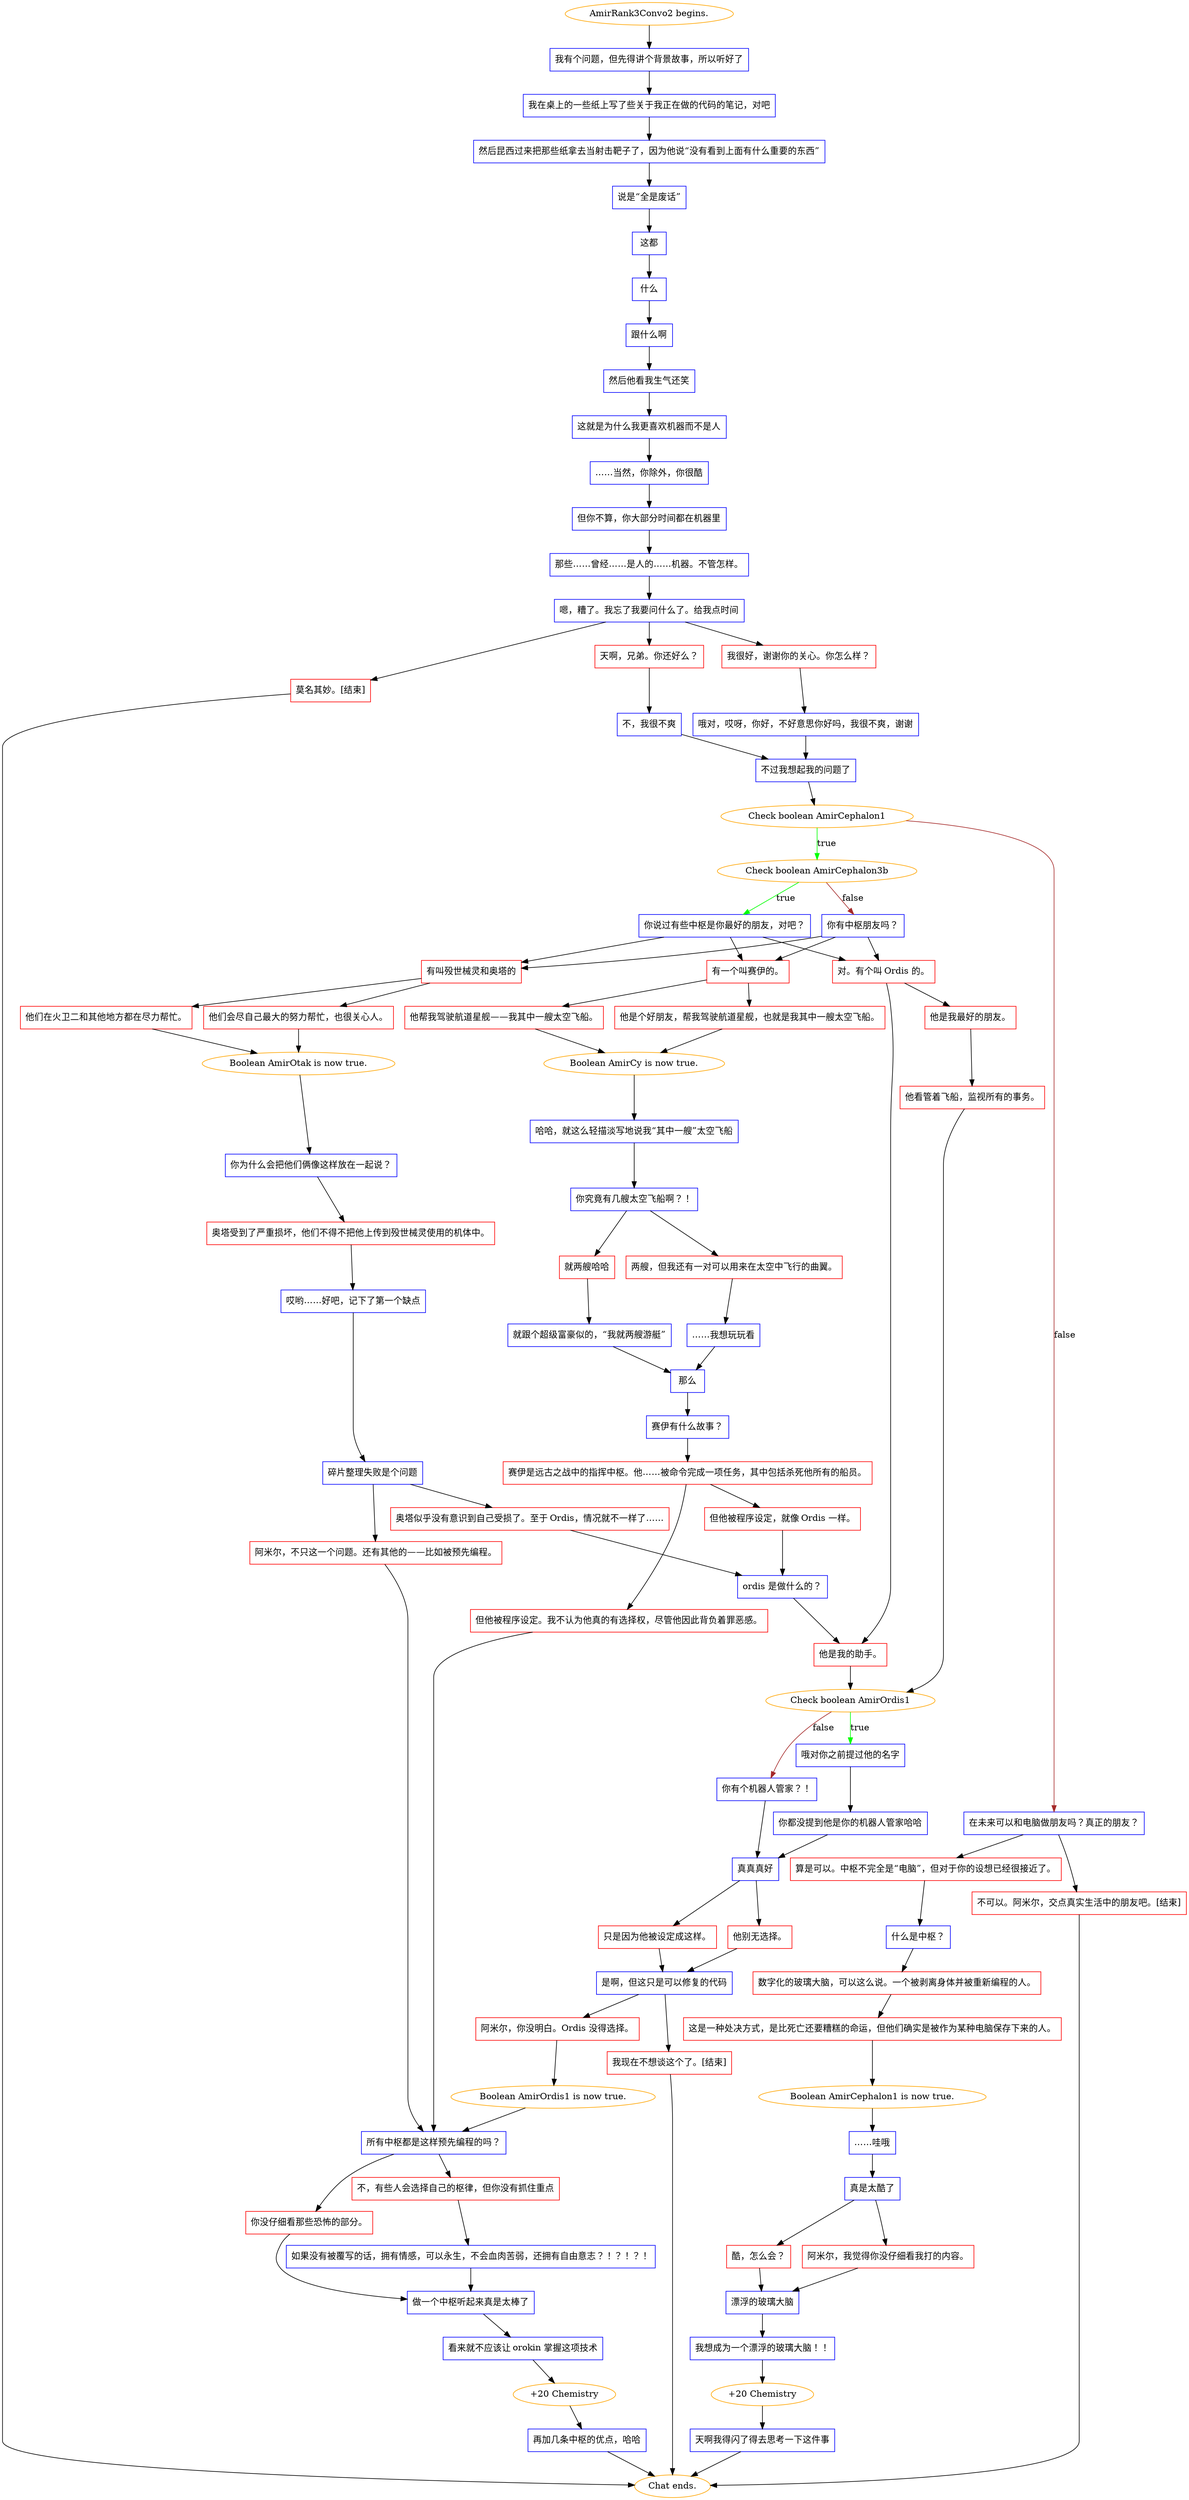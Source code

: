 digraph {
	"AmirRank3Convo2 begins." [color=orange];
		"AmirRank3Convo2 begins." -> j3284959893;
	j3284959893 [label="我有个问题，但先得讲个背景故事，所以听好了",shape=box,color=blue];
		j3284959893 -> j921547298;
	j921547298 [label="我在桌上的一些纸上写了些关于我正在做的代码的笔记，对吧",shape=box,color=blue];
		j921547298 -> j1305297736;
	j1305297736 [label="然后昆西过来把那些纸拿去当射击靶子了，因为他说“没有看到上面有什么重要的东西”",shape=box,color=blue];
		j1305297736 -> j3038362336;
	j3038362336 [label="说是“全是废话”",shape=box,color=blue];
		j3038362336 -> j1988495694;
	j1988495694 [label="这都",shape=box,color=blue];
		j1988495694 -> j16877173;
	j16877173 [label="什么",shape=box,color=blue];
		j16877173 -> j2693631799;
	j2693631799 [label="跟什么啊",shape=box,color=blue];
		j2693631799 -> j1575606934;
	j1575606934 [label="然后他看我生气还笑",shape=box,color=blue];
		j1575606934 -> j3339003470;
	j3339003470 [label="这就是为什么我更喜欢机器而不是人",shape=box,color=blue];
		j3339003470 -> j395603313;
	j395603313 [label="……当然，你除外，你很酷",shape=box,color=blue];
		j395603313 -> j4212498192;
	j4212498192 [label="但你不算，你大部分时间都在机器里",shape=box,color=blue];
		j4212498192 -> j2584941083;
	j2584941083 [label="那些……曾经……是人的……机器。不管怎样。",shape=box,color=blue];
		j2584941083 -> j4106577274;
	j4106577274 [label="嗯，糟了。我忘了我要问什么了。给我点时间",shape=box,color=blue];
		j4106577274 -> j1123298435;
		j4106577274 -> j1869361228;
		j4106577274 -> j1675586858;
	j1123298435 [label="我很好，谢谢你的关心。你怎么样？",shape=box,color=red];
		j1123298435 -> j1489062829;
	j1869361228 [label="天啊，兄弟。你还好么？",shape=box,color=red];
		j1869361228 -> j3701928806;
	j1675586858 [label="莫名其妙。[结束]",shape=box,color=red];
		j1675586858 -> "Chat ends.";
	j1489062829 [label="哦对，哎呀，你好，不好意思你好吗，我很不爽，谢谢",shape=box,color=blue];
		j1489062829 -> j405687557;
	j3701928806 [label="不，我很不爽",shape=box,color=blue];
		j3701928806 -> j405687557;
	"Chat ends." [color=orange];
	j405687557 [label="不过我想起我的问题了",shape=box,color=blue];
		j405687557 -> j983067739;
	j983067739 [label="Check boolean AmirCephalon1",color=orange];
		j983067739 -> j2632229335 [label=true,color=green];
		j983067739 -> j876993994 [label=false,color=brown];
	j2632229335 [label="Check boolean AmirCephalon3b",color=orange];
		j2632229335 -> j2765527583 [label=true,color=green];
		j2632229335 -> j4265013012 [label=false,color=brown];
	j876993994 [label="在未来可以和电脑做朋友吗？真正的朋友？",shape=box,color=blue];
		j876993994 -> j1540836962;
		j876993994 -> j1943953278;
	j2765527583 [label="你说过有些中枢是你最好的朋友，对吧？",shape=box,color=blue];
		j2765527583 -> j3845736787;
		j2765527583 -> j1347158527;
		j2765527583 -> j2058985369;
	j4265013012 [label="你有中枢朋友吗？",shape=box,color=blue];
		j4265013012 -> j3845736787;
		j4265013012 -> j1347158527;
		j4265013012 -> j2058985369;
	j1540836962 [label="不可以。阿米尔，交点真实生活中的朋友吧。[结束]",shape=box,color=red];
		j1540836962 -> "Chat ends.";
	j1943953278 [label="算是可以。中枢不完全是“电脑”，但对于你的设想已经很接近了。",shape=box,color=red];
		j1943953278 -> j2904590422;
	j3845736787 [label="对。有个叫 Ordis 的。",shape=box,color=red];
		j3845736787 -> j2366318312;
		j3845736787 -> j3734752579;
	j1347158527 [label="有叫殁世械灵和奥塔的",shape=box,color=red];
		j1347158527 -> j1080680483;
		j1347158527 -> j4175375919;
	j2058985369 [label="有一个叫赛伊的。",shape=box,color=red];
		j2058985369 -> j580909061;
		j2058985369 -> j3125719382;
	j2904590422 [label="什么是中枢？",shape=box,color=blue];
		j2904590422 -> j2963117955;
	j2366318312 [label="他是我的助手。",shape=box,color=red];
		j2366318312 -> j1835984608;
	j3734752579 [label="他是我最好的朋友。",shape=box,color=red];
		j3734752579 -> j1600370312;
	j1080680483 [label="他们在火卫二和其他地方都在尽力帮忙。",shape=box,color=red];
		j1080680483 -> j1297007172;
	j4175375919 [label="他们会尽自己最大的努力帮忙，也很关心人。",shape=box,color=red];
		j4175375919 -> j1297007172;
	j580909061 [label="他帮我驾驶航道星舰——我其中一艘太空飞船。",shape=box,color=red];
		j580909061 -> j3540511322;
	j3125719382 [label="他是个好朋友，帮我驾驶航道星舰，也就是我其中一艘太空飞船。",shape=box,color=red];
		j3125719382 -> j3540511322;
	j2963117955 [label="数字化的玻璃大脑，可以这么说。一个被剥离身体并被重新编程的人。",shape=box,color=red];
		j2963117955 -> j1054005846;
	j1835984608 [label="Check boolean AmirOrdis1",color=orange];
		j1835984608 -> j1453054397 [label=true,color=green];
		j1835984608 -> j523459001 [label=false,color=brown];
	j1600370312 [label="他看管着飞船，监视所有的事务。",shape=box,color=red];
		j1600370312 -> j1835984608;
	j1297007172 [label="Boolean AmirOtak is now true.",color=orange];
		j1297007172 -> j1676794748;
	j3540511322 [label="Boolean AmirCy is now true.",color=orange];
		j3540511322 -> j53569396;
	j1054005846 [label="这是一种处决方式，是比死亡还要糟糕的命运，但他们确实是被作为某种电脑保存下来的人。",shape=box,color=red];
		j1054005846 -> j158663211;
	j1453054397 [label="哦对你之前提过他的名字",shape=box,color=blue];
		j1453054397 -> j1874712793;
	j523459001 [label="你有个机器人管家？！",shape=box,color=blue];
		j523459001 -> j272948289;
	j1676794748 [label="你为什么会把他们俩像这样放在一起说？",shape=box,color=blue];
		j1676794748 -> j3461159137;
	j53569396 [label="哈哈，就这么轻描淡写地说我“其中一艘”太空飞船",shape=box,color=blue];
		j53569396 -> j319276104;
	j158663211 [label="Boolean AmirCephalon1 is now true.",color=orange];
		j158663211 -> j1369463823;
	j1874712793 [label="你都没提到他是你的机器人管家哈哈",shape=box,color=blue];
		j1874712793 -> j272948289;
	j272948289 [label="真真真好",shape=box,color=blue];
		j272948289 -> j1589116712;
		j272948289 -> j2065266797;
	j3461159137 [label="奥塔受到了严重损坏，他们不得不把他上传到殁世械灵使用的机体中。",shape=box,color=red];
		j3461159137 -> j898377606;
	j319276104 [label="你究竟有几艘太空飞船啊？！",shape=box,color=blue];
		j319276104 -> j2851204676;
		j319276104 -> j1772606485;
	j1369463823 [label="……哇哦",shape=box,color=blue];
		j1369463823 -> j1696163920;
	j1589116712 [label="他别无选择。",shape=box,color=red];
		j1589116712 -> j3946476418;
	j2065266797 [label="只是因为他被设定成这样。",shape=box,color=red];
		j2065266797 -> j3946476418;
	j898377606 [label="哎哟……好吧，记下了第一个缺点",shape=box,color=blue];
		j898377606 -> j88885293;
	j2851204676 [label="就两艘哈哈",shape=box,color=red];
		j2851204676 -> j1155766882;
	j1772606485 [label="两艘，但我还有一对可以用来在太空中飞行的曲翼。",shape=box,color=red];
		j1772606485 -> j2814002292;
	j1696163920 [label="真是太酷了",shape=box,color=blue];
		j1696163920 -> j1315283637;
		j1696163920 -> j2602930215;
	j3946476418 [label="是啊，但这只是可以修复的代码",shape=box,color=blue];
		j3946476418 -> j3410037996;
		j3946476418 -> j290674718;
	j88885293 [label="碎片整理失败是个问题",shape=box,color=blue];
		j88885293 -> j2463280919;
		j88885293 -> j1716203125;
	j1155766882 [label="就跟个超级富豪似的，“我就两艘游艇”",shape=box,color=blue];
		j1155766882 -> j444658725;
	j2814002292 [label="……我想玩玩看",shape=box,color=blue];
		j2814002292 -> j444658725;
	j1315283637 [label="阿米尔，我觉得你没仔细看我打的内容。",shape=box,color=red];
		j1315283637 -> j233735507;
	j2602930215 [label="酷，怎么会？",shape=box,color=red];
		j2602930215 -> j233735507;
	j3410037996 [label="我现在不想谈这个了。[结束]",shape=box,color=red];
		j3410037996 -> "Chat ends.";
	j290674718 [label="阿米尔，你没明白。Ordis 没得选择。",shape=box,color=red];
		j290674718 -> j810509110;
	j2463280919 [label="奥塔似乎没有意识到自己受损了。至于 Ordis，情况就不一样了……",shape=box,color=red];
		j2463280919 -> j936635976;
	j1716203125 [label="阿米尔，不只这一个问题。还有其他的——比如被预先编程。",shape=box,color=red];
		j1716203125 -> j231130952;
	j444658725 [label="那么",shape=box,color=blue];
		j444658725 -> j4098893868;
	j233735507 [label="漂浮的玻璃大脑",shape=box,color=blue];
		j233735507 -> j2916035659;
	j810509110 [label="Boolean AmirOrdis1 is now true.",color=orange];
		j810509110 -> j231130952;
	j936635976 [label="ordis 是做什么的？",shape=box,color=blue];
		j936635976 -> j2366318312;
	j231130952 [label="所有中枢都是这样预先编程的吗？",shape=box,color=blue];
		j231130952 -> j3763542466;
		j231130952 -> j2491978425;
	j4098893868 [label="赛伊有什么故事？",shape=box,color=blue];
		j4098893868 -> j3192006445;
	j2916035659 [label="我想成为一个漂浮的玻璃大脑！！",shape=box,color=blue];
		j2916035659 -> j2065412720;
	j3763542466 [label="不，有些人会选择自己的枢律，但你没有抓住重点",shape=box,color=red];
		j3763542466 -> j2246628612;
	j2491978425 [label="你没仔细看那些恐怖的部分。",shape=box,color=red];
		j2491978425 -> j3649183556;
	j3192006445 [label="赛伊是远古之战中的指挥中枢。他……被命令完成一项任务，其中包括杀死他所有的船员。",shape=box,color=red];
		j3192006445 -> j4184381604;
		j3192006445 -> j536474487;
	j2065412720 [label="+20 Chemistry",color=orange];
		j2065412720 -> j2831253958;
	j2246628612 [label="如果没有被覆写的话，拥有情感，可以永生，不会血肉苦弱，还拥有自由意志？！？！？！",shape=box,color=blue];
		j2246628612 -> j3649183556;
	j3649183556 [label="做一个中枢听起来真是太棒了",shape=box,color=blue];
		j3649183556 -> j2405912875;
	j4184381604 [label="但他被程序设定，就像 Ordis 一样。",shape=box,color=red];
		j4184381604 -> j936635976;
	j536474487 [label="但他被程序设定。我不认为他真的有选择权，尽管他因此背负着罪恶感。",shape=box,color=red];
		j536474487 -> j231130952;
	j2831253958 [label="天啊我得闪了得去思考一下这件事",shape=box,color=blue];
		j2831253958 -> "Chat ends.";
	j2405912875 [label="看来就不应该让 orokin 掌握这项技术",shape=box,color=blue];
		j2405912875 -> j624596571;
	j624596571 [label="+20 Chemistry",color=orange];
		j624596571 -> j3672504527;
	j3672504527 [label="再加几条中枢的优点，哈哈",shape=box,color=blue];
		j3672504527 -> "Chat ends.";
}